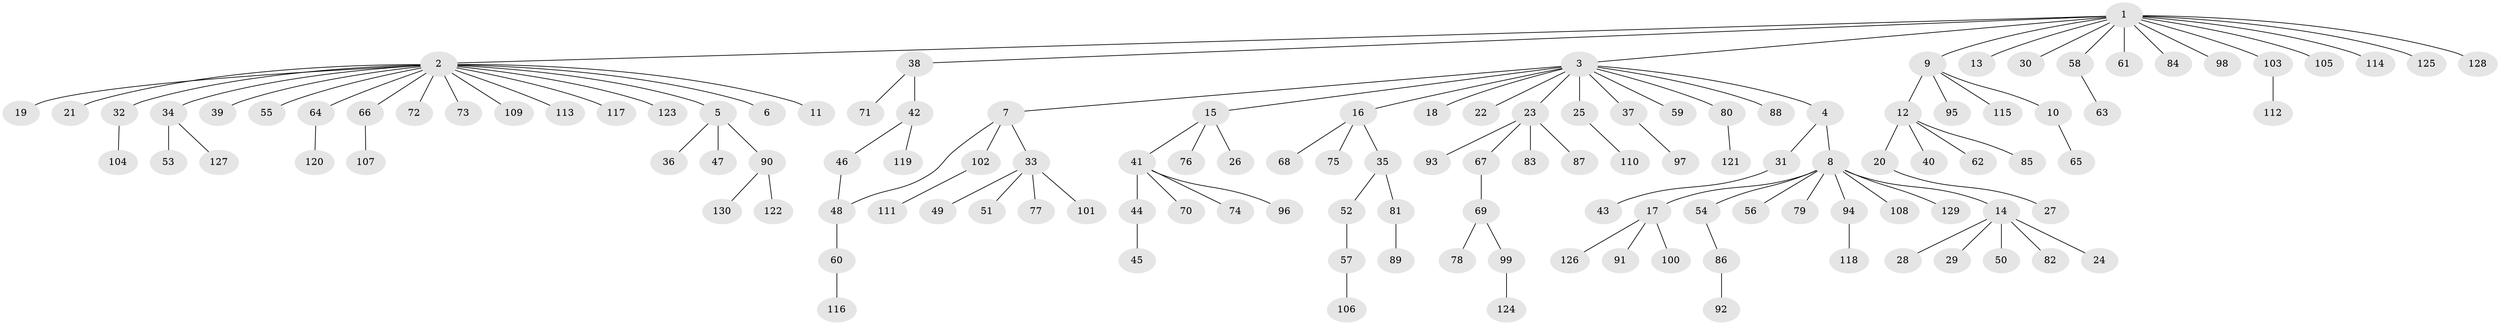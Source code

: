 // Generated by graph-tools (version 1.1) at 2025/48/03/09/25 04:48:20]
// undirected, 130 vertices, 130 edges
graph export_dot {
graph [start="1"]
  node [color=gray90,style=filled];
  1;
  2;
  3;
  4;
  5;
  6;
  7;
  8;
  9;
  10;
  11;
  12;
  13;
  14;
  15;
  16;
  17;
  18;
  19;
  20;
  21;
  22;
  23;
  24;
  25;
  26;
  27;
  28;
  29;
  30;
  31;
  32;
  33;
  34;
  35;
  36;
  37;
  38;
  39;
  40;
  41;
  42;
  43;
  44;
  45;
  46;
  47;
  48;
  49;
  50;
  51;
  52;
  53;
  54;
  55;
  56;
  57;
  58;
  59;
  60;
  61;
  62;
  63;
  64;
  65;
  66;
  67;
  68;
  69;
  70;
  71;
  72;
  73;
  74;
  75;
  76;
  77;
  78;
  79;
  80;
  81;
  82;
  83;
  84;
  85;
  86;
  87;
  88;
  89;
  90;
  91;
  92;
  93;
  94;
  95;
  96;
  97;
  98;
  99;
  100;
  101;
  102;
  103;
  104;
  105;
  106;
  107;
  108;
  109;
  110;
  111;
  112;
  113;
  114;
  115;
  116;
  117;
  118;
  119;
  120;
  121;
  122;
  123;
  124;
  125;
  126;
  127;
  128;
  129;
  130;
  1 -- 2;
  1 -- 3;
  1 -- 9;
  1 -- 13;
  1 -- 30;
  1 -- 38;
  1 -- 58;
  1 -- 61;
  1 -- 84;
  1 -- 98;
  1 -- 103;
  1 -- 105;
  1 -- 114;
  1 -- 125;
  1 -- 128;
  2 -- 5;
  2 -- 6;
  2 -- 11;
  2 -- 19;
  2 -- 21;
  2 -- 32;
  2 -- 34;
  2 -- 39;
  2 -- 55;
  2 -- 64;
  2 -- 66;
  2 -- 72;
  2 -- 73;
  2 -- 109;
  2 -- 113;
  2 -- 117;
  2 -- 123;
  3 -- 4;
  3 -- 7;
  3 -- 15;
  3 -- 16;
  3 -- 18;
  3 -- 22;
  3 -- 23;
  3 -- 25;
  3 -- 37;
  3 -- 59;
  3 -- 80;
  3 -- 88;
  4 -- 8;
  4 -- 31;
  5 -- 36;
  5 -- 47;
  5 -- 90;
  7 -- 33;
  7 -- 48;
  7 -- 102;
  8 -- 14;
  8 -- 17;
  8 -- 54;
  8 -- 56;
  8 -- 79;
  8 -- 94;
  8 -- 108;
  8 -- 129;
  9 -- 10;
  9 -- 12;
  9 -- 95;
  9 -- 115;
  10 -- 65;
  12 -- 20;
  12 -- 40;
  12 -- 62;
  12 -- 85;
  14 -- 24;
  14 -- 28;
  14 -- 29;
  14 -- 50;
  14 -- 82;
  15 -- 26;
  15 -- 41;
  15 -- 76;
  16 -- 35;
  16 -- 68;
  16 -- 75;
  17 -- 91;
  17 -- 100;
  17 -- 126;
  20 -- 27;
  23 -- 67;
  23 -- 83;
  23 -- 87;
  23 -- 93;
  25 -- 110;
  31 -- 43;
  32 -- 104;
  33 -- 49;
  33 -- 51;
  33 -- 77;
  33 -- 101;
  34 -- 53;
  34 -- 127;
  35 -- 52;
  35 -- 81;
  37 -- 97;
  38 -- 42;
  38 -- 71;
  41 -- 44;
  41 -- 70;
  41 -- 74;
  41 -- 96;
  42 -- 46;
  42 -- 119;
  44 -- 45;
  46 -- 48;
  48 -- 60;
  52 -- 57;
  54 -- 86;
  57 -- 106;
  58 -- 63;
  60 -- 116;
  64 -- 120;
  66 -- 107;
  67 -- 69;
  69 -- 78;
  69 -- 99;
  80 -- 121;
  81 -- 89;
  86 -- 92;
  90 -- 122;
  90 -- 130;
  94 -- 118;
  99 -- 124;
  102 -- 111;
  103 -- 112;
}

